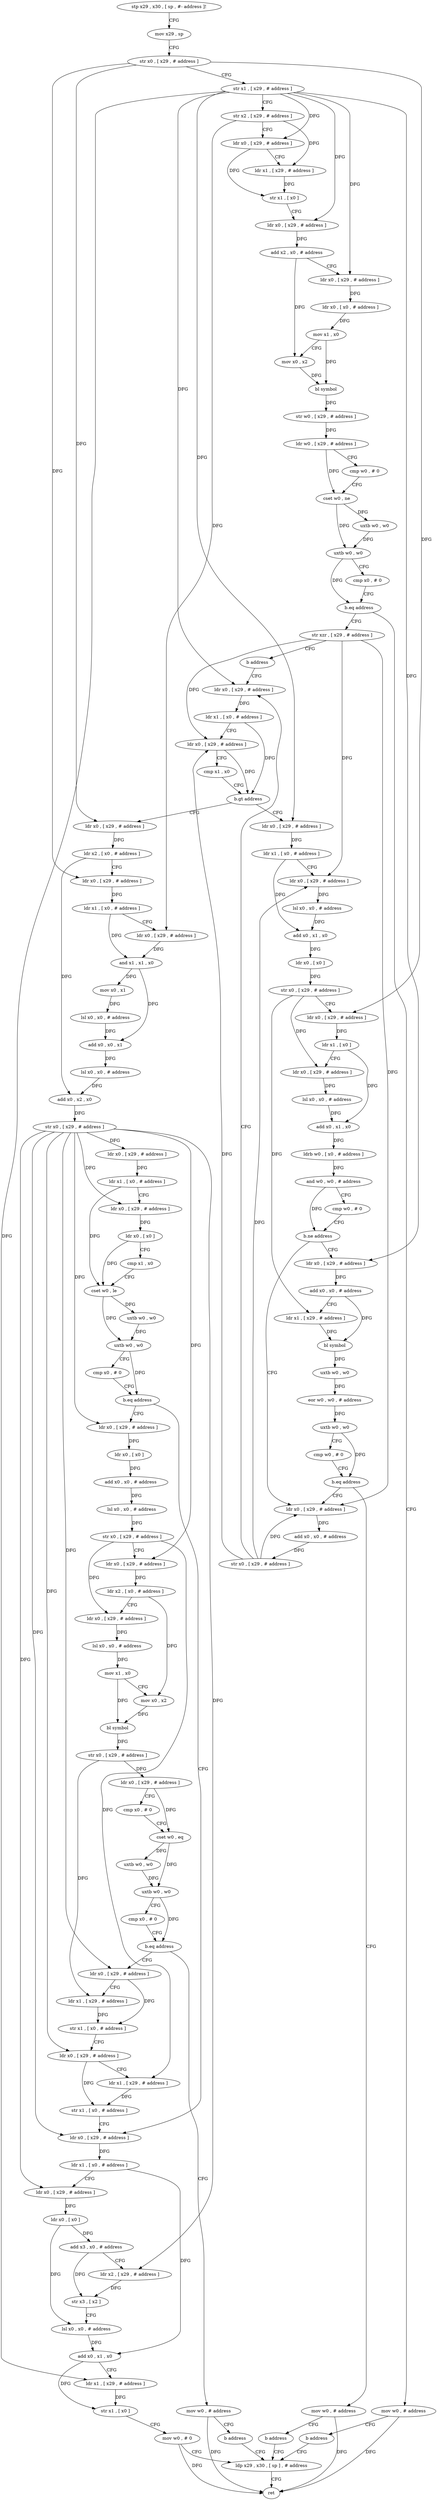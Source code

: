 digraph "func" {
"4401056" [label = "stp x29 , x30 , [ sp , #- address ]!" ]
"4401060" [label = "mov x29 , sp" ]
"4401064" [label = "str x0 , [ x29 , # address ]" ]
"4401068" [label = "str x1 , [ x29 , # address ]" ]
"4401072" [label = "str x2 , [ x29 , # address ]" ]
"4401076" [label = "ldr x0 , [ x29 , # address ]" ]
"4401080" [label = "ldr x1 , [ x29 , # address ]" ]
"4401084" [label = "str x1 , [ x0 ]" ]
"4401088" [label = "ldr x0 , [ x29 , # address ]" ]
"4401092" [label = "add x2 , x0 , # address" ]
"4401096" [label = "ldr x0 , [ x29 , # address ]" ]
"4401100" [label = "ldr x0 , [ x0 , # address ]" ]
"4401104" [label = "mov x1 , x0" ]
"4401108" [label = "mov x0 , x2" ]
"4401112" [label = "bl symbol" ]
"4401116" [label = "str w0 , [ x29 , # address ]" ]
"4401120" [label = "ldr w0 , [ x29 , # address ]" ]
"4401124" [label = "cmp w0 , # 0" ]
"4401128" [label = "cset w0 , ne" ]
"4401132" [label = "uxtb w0 , w0" ]
"4401136" [label = "uxtb w0 , w0" ]
"4401140" [label = "cmp x0 , # 0" ]
"4401144" [label = "b.eq address" ]
"4401156" [label = "str xzr , [ x29 , # address ]" ]
"4401148" [label = "mov w0 , # address" ]
"4401160" [label = "b address" ]
"4401284" [label = "ldr x0 , [ x29 , # address ]" ]
"4401152" [label = "b address" ]
"4401552" [label = "ldp x29 , x30 , [ sp ] , # address" ]
"4401288" [label = "ldr x1 , [ x0 , # address ]" ]
"4401292" [label = "ldr x0 , [ x29 , # address ]" ]
"4401296" [label = "cmp x1 , x0" ]
"4401300" [label = "b.gt address" ]
"4401164" [label = "ldr x0 , [ x29 , # address ]" ]
"4401304" [label = "ldr x0 , [ x29 , # address ]" ]
"4401556" [label = "ret" ]
"4401168" [label = "ldr x1 , [ x0 , # address ]" ]
"4401172" [label = "ldr x0 , [ x29 , # address ]" ]
"4401176" [label = "lsl x0 , x0 , # address" ]
"4401180" [label = "add x0 , x1 , x0" ]
"4401184" [label = "ldr x0 , [ x0 ]" ]
"4401188" [label = "str x0 , [ x29 , # address ]" ]
"4401192" [label = "ldr x0 , [ x29 , # address ]" ]
"4401196" [label = "ldr x1 , [ x0 ]" ]
"4401200" [label = "ldr x0 , [ x29 , # address ]" ]
"4401204" [label = "lsl x0 , x0 , # address" ]
"4401208" [label = "add x0 , x1 , x0" ]
"4401212" [label = "ldrb w0 , [ x0 , # address ]" ]
"4401216" [label = "and w0 , w0 , # address" ]
"4401220" [label = "cmp w0 , # 0" ]
"4401224" [label = "b.ne address" ]
"4401272" [label = "ldr x0 , [ x29 , # address ]" ]
"4401228" [label = "ldr x0 , [ x29 , # address ]" ]
"4401308" [label = "ldr x2 , [ x0 , # address ]" ]
"4401312" [label = "ldr x0 , [ x29 , # address ]" ]
"4401316" [label = "ldr x1 , [ x0 , # address ]" ]
"4401320" [label = "ldr x0 , [ x29 , # address ]" ]
"4401324" [label = "and x1 , x1 , x0" ]
"4401328" [label = "mov x0 , x1" ]
"4401332" [label = "lsl x0 , x0 , # address" ]
"4401336" [label = "add x0 , x0 , x1" ]
"4401340" [label = "lsl x0 , x0 , # address" ]
"4401344" [label = "add x0 , x2 , x0" ]
"4401348" [label = "str x0 , [ x29 , # address ]" ]
"4401352" [label = "ldr x0 , [ x29 , # address ]" ]
"4401356" [label = "ldr x1 , [ x0 , # address ]" ]
"4401360" [label = "ldr x0 , [ x29 , # address ]" ]
"4401364" [label = "ldr x0 , [ x0 ]" ]
"4401368" [label = "cmp x1 , x0" ]
"4401372" [label = "cset w0 , le" ]
"4401376" [label = "uxtb w0 , w0" ]
"4401380" [label = "uxtb w0 , w0" ]
"4401384" [label = "cmp x0 , # 0" ]
"4401388" [label = "b.eq address" ]
"4401504" [label = "ldr x0 , [ x29 , # address ]" ]
"4401392" [label = "ldr x0 , [ x29 , # address ]" ]
"4401276" [label = "add x0 , x0 , # address" ]
"4401280" [label = "str x0 , [ x29 , # address ]" ]
"4401232" [label = "add x0 , x0 , # address" ]
"4401236" [label = "ldr x1 , [ x29 , # address ]" ]
"4401240" [label = "bl symbol" ]
"4401244" [label = "uxtb w0 , w0" ]
"4401248" [label = "eor w0 , w0 , # address" ]
"4401252" [label = "uxtb w0 , w0" ]
"4401256" [label = "cmp w0 , # 0" ]
"4401260" [label = "b.eq address" ]
"4401264" [label = "mov w0 , # address" ]
"4401508" [label = "ldr x1 , [ x0 , # address ]" ]
"4401512" [label = "ldr x0 , [ x29 , # address ]" ]
"4401516" [label = "ldr x0 , [ x0 ]" ]
"4401520" [label = "add x3 , x0 , # address" ]
"4401524" [label = "ldr x2 , [ x29 , # address ]" ]
"4401528" [label = "str x3 , [ x2 ]" ]
"4401532" [label = "lsl x0 , x0 , # address" ]
"4401536" [label = "add x0 , x1 , x0" ]
"4401540" [label = "ldr x1 , [ x29 , # address ]" ]
"4401544" [label = "str x1 , [ x0 ]" ]
"4401548" [label = "mov w0 , # 0" ]
"4401396" [label = "ldr x0 , [ x0 ]" ]
"4401400" [label = "add x0 , x0 , # address" ]
"4401404" [label = "lsl x0 , x0 , # address" ]
"4401408" [label = "str x0 , [ x29 , # address ]" ]
"4401412" [label = "ldr x0 , [ x29 , # address ]" ]
"4401416" [label = "ldr x2 , [ x0 , # address ]" ]
"4401420" [label = "ldr x0 , [ x29 , # address ]" ]
"4401424" [label = "lsl x0 , x0 , # address" ]
"4401428" [label = "mov x1 , x0" ]
"4401432" [label = "mov x0 , x2" ]
"4401436" [label = "bl symbol" ]
"4401440" [label = "str x0 , [ x29 , # address ]" ]
"4401444" [label = "ldr x0 , [ x29 , # address ]" ]
"4401448" [label = "cmp x0 , # 0" ]
"4401452" [label = "cset w0 , eq" ]
"4401456" [label = "uxtb w0 , w0" ]
"4401460" [label = "uxtb w0 , w0" ]
"4401464" [label = "cmp x0 , # 0" ]
"4401468" [label = "b.eq address" ]
"4401480" [label = "ldr x0 , [ x29 , # address ]" ]
"4401472" [label = "mov w0 , # address" ]
"4401268" [label = "b address" ]
"4401484" [label = "ldr x1 , [ x29 , # address ]" ]
"4401488" [label = "str x1 , [ x0 , # address ]" ]
"4401492" [label = "ldr x0 , [ x29 , # address ]" ]
"4401496" [label = "ldr x1 , [ x29 , # address ]" ]
"4401500" [label = "str x1 , [ x0 , # address ]" ]
"4401476" [label = "b address" ]
"4401056" -> "4401060" [ label = "CFG" ]
"4401060" -> "4401064" [ label = "CFG" ]
"4401064" -> "4401068" [ label = "CFG" ]
"4401064" -> "4401192" [ label = "DFG" ]
"4401064" -> "4401304" [ label = "DFG" ]
"4401064" -> "4401312" [ label = "DFG" ]
"4401068" -> "4401072" [ label = "CFG" ]
"4401068" -> "4401076" [ label = "DFG" ]
"4401068" -> "4401088" [ label = "DFG" ]
"4401068" -> "4401096" [ label = "DFG" ]
"4401068" -> "4401284" [ label = "DFG" ]
"4401068" -> "4401164" [ label = "DFG" ]
"4401068" -> "4401228" [ label = "DFG" ]
"4401068" -> "4401540" [ label = "DFG" ]
"4401072" -> "4401076" [ label = "CFG" ]
"4401072" -> "4401080" [ label = "DFG" ]
"4401072" -> "4401320" [ label = "DFG" ]
"4401076" -> "4401080" [ label = "CFG" ]
"4401076" -> "4401084" [ label = "DFG" ]
"4401080" -> "4401084" [ label = "DFG" ]
"4401084" -> "4401088" [ label = "CFG" ]
"4401088" -> "4401092" [ label = "DFG" ]
"4401092" -> "4401096" [ label = "CFG" ]
"4401092" -> "4401108" [ label = "DFG" ]
"4401096" -> "4401100" [ label = "DFG" ]
"4401100" -> "4401104" [ label = "DFG" ]
"4401104" -> "4401108" [ label = "CFG" ]
"4401104" -> "4401112" [ label = "DFG" ]
"4401108" -> "4401112" [ label = "DFG" ]
"4401112" -> "4401116" [ label = "DFG" ]
"4401116" -> "4401120" [ label = "DFG" ]
"4401120" -> "4401124" [ label = "CFG" ]
"4401120" -> "4401128" [ label = "DFG" ]
"4401124" -> "4401128" [ label = "CFG" ]
"4401128" -> "4401132" [ label = "DFG" ]
"4401128" -> "4401136" [ label = "DFG" ]
"4401132" -> "4401136" [ label = "DFG" ]
"4401136" -> "4401140" [ label = "CFG" ]
"4401136" -> "4401144" [ label = "DFG" ]
"4401140" -> "4401144" [ label = "CFG" ]
"4401144" -> "4401156" [ label = "CFG" ]
"4401144" -> "4401148" [ label = "CFG" ]
"4401156" -> "4401160" [ label = "CFG" ]
"4401156" -> "4401292" [ label = "DFG" ]
"4401156" -> "4401172" [ label = "DFG" ]
"4401156" -> "4401272" [ label = "DFG" ]
"4401148" -> "4401152" [ label = "CFG" ]
"4401148" -> "4401556" [ label = "DFG" ]
"4401160" -> "4401284" [ label = "CFG" ]
"4401284" -> "4401288" [ label = "DFG" ]
"4401152" -> "4401552" [ label = "CFG" ]
"4401552" -> "4401556" [ label = "CFG" ]
"4401288" -> "4401292" [ label = "CFG" ]
"4401288" -> "4401300" [ label = "DFG" ]
"4401292" -> "4401296" [ label = "CFG" ]
"4401292" -> "4401300" [ label = "DFG" ]
"4401296" -> "4401300" [ label = "CFG" ]
"4401300" -> "4401164" [ label = "CFG" ]
"4401300" -> "4401304" [ label = "CFG" ]
"4401164" -> "4401168" [ label = "DFG" ]
"4401304" -> "4401308" [ label = "DFG" ]
"4401168" -> "4401172" [ label = "CFG" ]
"4401168" -> "4401180" [ label = "DFG" ]
"4401172" -> "4401176" [ label = "DFG" ]
"4401176" -> "4401180" [ label = "DFG" ]
"4401180" -> "4401184" [ label = "DFG" ]
"4401184" -> "4401188" [ label = "DFG" ]
"4401188" -> "4401192" [ label = "CFG" ]
"4401188" -> "4401200" [ label = "DFG" ]
"4401188" -> "4401236" [ label = "DFG" ]
"4401192" -> "4401196" [ label = "DFG" ]
"4401196" -> "4401200" [ label = "CFG" ]
"4401196" -> "4401208" [ label = "DFG" ]
"4401200" -> "4401204" [ label = "DFG" ]
"4401204" -> "4401208" [ label = "DFG" ]
"4401208" -> "4401212" [ label = "DFG" ]
"4401212" -> "4401216" [ label = "DFG" ]
"4401216" -> "4401220" [ label = "CFG" ]
"4401216" -> "4401224" [ label = "DFG" ]
"4401220" -> "4401224" [ label = "CFG" ]
"4401224" -> "4401272" [ label = "CFG" ]
"4401224" -> "4401228" [ label = "CFG" ]
"4401272" -> "4401276" [ label = "DFG" ]
"4401228" -> "4401232" [ label = "DFG" ]
"4401308" -> "4401312" [ label = "CFG" ]
"4401308" -> "4401344" [ label = "DFG" ]
"4401312" -> "4401316" [ label = "DFG" ]
"4401316" -> "4401320" [ label = "CFG" ]
"4401316" -> "4401324" [ label = "DFG" ]
"4401320" -> "4401324" [ label = "DFG" ]
"4401324" -> "4401328" [ label = "DFG" ]
"4401324" -> "4401336" [ label = "DFG" ]
"4401328" -> "4401332" [ label = "DFG" ]
"4401332" -> "4401336" [ label = "DFG" ]
"4401336" -> "4401340" [ label = "DFG" ]
"4401340" -> "4401344" [ label = "DFG" ]
"4401344" -> "4401348" [ label = "DFG" ]
"4401348" -> "4401352" [ label = "DFG" ]
"4401348" -> "4401360" [ label = "DFG" ]
"4401348" -> "4401504" [ label = "DFG" ]
"4401348" -> "4401512" [ label = "DFG" ]
"4401348" -> "4401524" [ label = "DFG" ]
"4401348" -> "4401392" [ label = "DFG" ]
"4401348" -> "4401412" [ label = "DFG" ]
"4401348" -> "4401480" [ label = "DFG" ]
"4401348" -> "4401492" [ label = "DFG" ]
"4401352" -> "4401356" [ label = "DFG" ]
"4401356" -> "4401360" [ label = "CFG" ]
"4401356" -> "4401372" [ label = "DFG" ]
"4401360" -> "4401364" [ label = "DFG" ]
"4401364" -> "4401368" [ label = "CFG" ]
"4401364" -> "4401372" [ label = "DFG" ]
"4401368" -> "4401372" [ label = "CFG" ]
"4401372" -> "4401376" [ label = "DFG" ]
"4401372" -> "4401380" [ label = "DFG" ]
"4401376" -> "4401380" [ label = "DFG" ]
"4401380" -> "4401384" [ label = "CFG" ]
"4401380" -> "4401388" [ label = "DFG" ]
"4401384" -> "4401388" [ label = "CFG" ]
"4401388" -> "4401504" [ label = "CFG" ]
"4401388" -> "4401392" [ label = "CFG" ]
"4401504" -> "4401508" [ label = "DFG" ]
"4401392" -> "4401396" [ label = "DFG" ]
"4401276" -> "4401280" [ label = "DFG" ]
"4401280" -> "4401284" [ label = "CFG" ]
"4401280" -> "4401292" [ label = "DFG" ]
"4401280" -> "4401172" [ label = "DFG" ]
"4401280" -> "4401272" [ label = "DFG" ]
"4401232" -> "4401236" [ label = "CFG" ]
"4401232" -> "4401240" [ label = "DFG" ]
"4401236" -> "4401240" [ label = "DFG" ]
"4401240" -> "4401244" [ label = "DFG" ]
"4401244" -> "4401248" [ label = "DFG" ]
"4401248" -> "4401252" [ label = "DFG" ]
"4401252" -> "4401256" [ label = "CFG" ]
"4401252" -> "4401260" [ label = "DFG" ]
"4401256" -> "4401260" [ label = "CFG" ]
"4401260" -> "4401272" [ label = "CFG" ]
"4401260" -> "4401264" [ label = "CFG" ]
"4401264" -> "4401268" [ label = "CFG" ]
"4401264" -> "4401556" [ label = "DFG" ]
"4401508" -> "4401512" [ label = "CFG" ]
"4401508" -> "4401536" [ label = "DFG" ]
"4401512" -> "4401516" [ label = "DFG" ]
"4401516" -> "4401520" [ label = "DFG" ]
"4401516" -> "4401532" [ label = "DFG" ]
"4401520" -> "4401524" [ label = "CFG" ]
"4401520" -> "4401528" [ label = "DFG" ]
"4401524" -> "4401528" [ label = "DFG" ]
"4401528" -> "4401532" [ label = "CFG" ]
"4401532" -> "4401536" [ label = "DFG" ]
"4401536" -> "4401540" [ label = "CFG" ]
"4401536" -> "4401544" [ label = "DFG" ]
"4401540" -> "4401544" [ label = "DFG" ]
"4401544" -> "4401548" [ label = "CFG" ]
"4401548" -> "4401552" [ label = "CFG" ]
"4401548" -> "4401556" [ label = "DFG" ]
"4401396" -> "4401400" [ label = "DFG" ]
"4401400" -> "4401404" [ label = "DFG" ]
"4401404" -> "4401408" [ label = "DFG" ]
"4401408" -> "4401412" [ label = "CFG" ]
"4401408" -> "4401420" [ label = "DFG" ]
"4401408" -> "4401496" [ label = "DFG" ]
"4401412" -> "4401416" [ label = "DFG" ]
"4401416" -> "4401420" [ label = "CFG" ]
"4401416" -> "4401432" [ label = "DFG" ]
"4401420" -> "4401424" [ label = "DFG" ]
"4401424" -> "4401428" [ label = "DFG" ]
"4401428" -> "4401432" [ label = "CFG" ]
"4401428" -> "4401436" [ label = "DFG" ]
"4401432" -> "4401436" [ label = "DFG" ]
"4401436" -> "4401440" [ label = "DFG" ]
"4401440" -> "4401444" [ label = "DFG" ]
"4401440" -> "4401484" [ label = "DFG" ]
"4401444" -> "4401448" [ label = "CFG" ]
"4401444" -> "4401452" [ label = "DFG" ]
"4401448" -> "4401452" [ label = "CFG" ]
"4401452" -> "4401456" [ label = "DFG" ]
"4401452" -> "4401460" [ label = "DFG" ]
"4401456" -> "4401460" [ label = "DFG" ]
"4401460" -> "4401464" [ label = "CFG" ]
"4401460" -> "4401468" [ label = "DFG" ]
"4401464" -> "4401468" [ label = "CFG" ]
"4401468" -> "4401480" [ label = "CFG" ]
"4401468" -> "4401472" [ label = "CFG" ]
"4401480" -> "4401484" [ label = "CFG" ]
"4401480" -> "4401488" [ label = "DFG" ]
"4401472" -> "4401476" [ label = "CFG" ]
"4401472" -> "4401556" [ label = "DFG" ]
"4401268" -> "4401552" [ label = "CFG" ]
"4401484" -> "4401488" [ label = "DFG" ]
"4401488" -> "4401492" [ label = "CFG" ]
"4401492" -> "4401496" [ label = "CFG" ]
"4401492" -> "4401500" [ label = "DFG" ]
"4401496" -> "4401500" [ label = "DFG" ]
"4401500" -> "4401504" [ label = "CFG" ]
"4401476" -> "4401552" [ label = "CFG" ]
}
